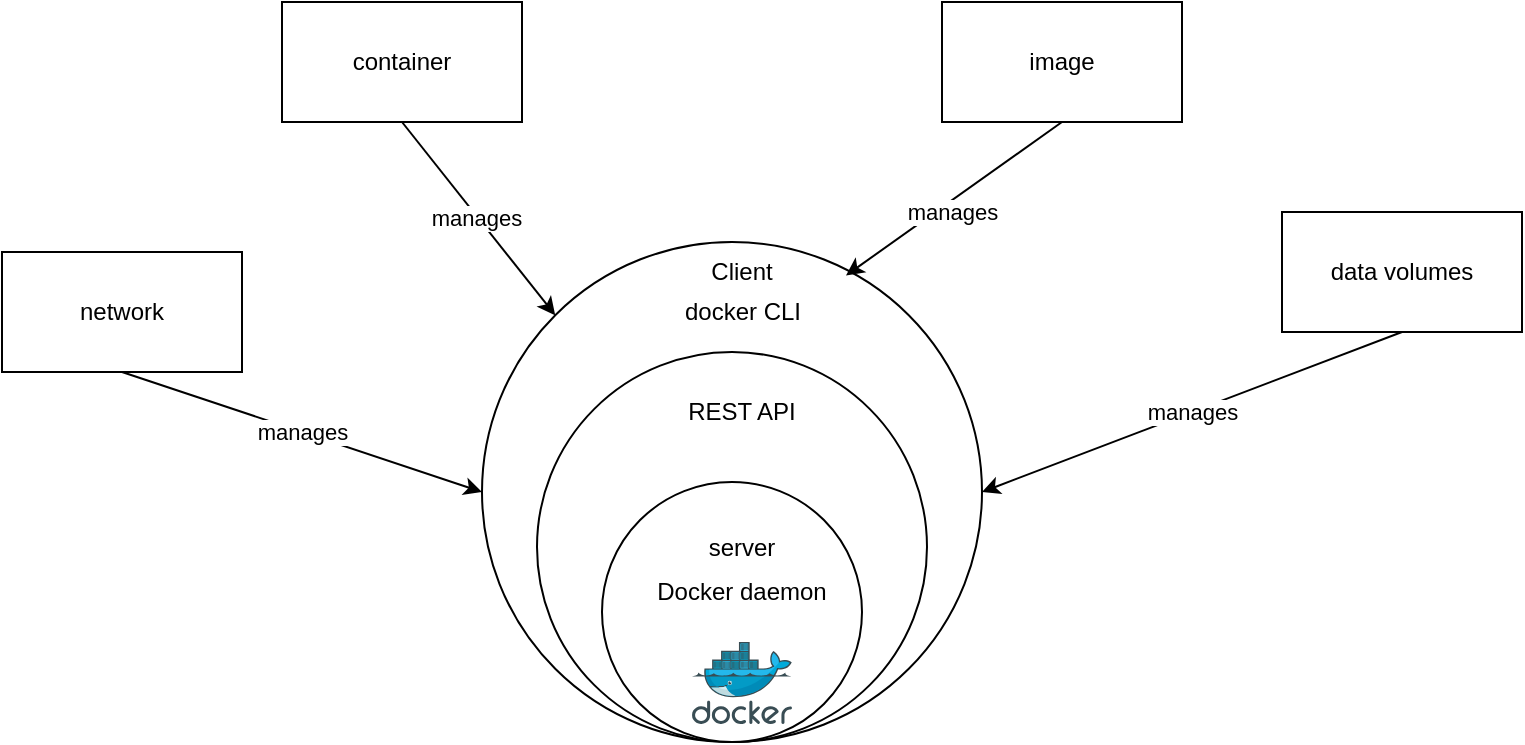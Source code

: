 <mxfile version="22.1.12" type="github">
  <diagram name="Page-1" id="zvDIkbCJLkK4w8FfH2wZ">
    <mxGraphModel dx="794" dy="446" grid="1" gridSize="10" guides="1" tooltips="1" connect="1" arrows="1" fold="1" page="1" pageScale="1" pageWidth="850" pageHeight="1100" math="0" shadow="0">
      <root>
        <mxCell id="0" />
        <mxCell id="1" parent="0" />
        <mxCell id="RPSABfICu4H824htAIE8-1" value="" style="ellipse;whiteSpace=wrap;html=1;aspect=fixed;" vertex="1" parent="1">
          <mxGeometry x="270" y="150" width="250" height="250" as="geometry" />
        </mxCell>
        <mxCell id="RPSABfICu4H824htAIE8-2" value="" style="ellipse;whiteSpace=wrap;html=1;aspect=fixed;" vertex="1" parent="1">
          <mxGeometry x="297.5" y="205" width="195" height="195" as="geometry" />
        </mxCell>
        <mxCell id="RPSABfICu4H824htAIE8-3" value="" style="ellipse;whiteSpace=wrap;html=1;aspect=fixed;" vertex="1" parent="1">
          <mxGeometry x="330" y="270" width="130" height="130" as="geometry" />
        </mxCell>
        <mxCell id="RPSABfICu4H824htAIE8-4" value="" style="image;sketch=0;aspect=fixed;html=1;points=[];align=center;fontSize=12;image=img/lib/mscae/Docker.svg;" vertex="1" parent="1">
          <mxGeometry x="375" y="350" width="50" height="41" as="geometry" />
        </mxCell>
        <mxCell id="RPSABfICu4H824htAIE8-5" value="Docker daemon" style="text;html=1;strokeColor=none;fillColor=none;align=center;verticalAlign=middle;whiteSpace=wrap;rounded=0;" vertex="1" parent="1">
          <mxGeometry x="350" y="310" width="100" height="30" as="geometry" />
        </mxCell>
        <mxCell id="RPSABfICu4H824htAIE8-6" value="server" style="text;html=1;strokeColor=none;fillColor=none;align=center;verticalAlign=middle;whiteSpace=wrap;rounded=0;" vertex="1" parent="1">
          <mxGeometry x="370" y="287.5" width="60" height="30" as="geometry" />
        </mxCell>
        <mxCell id="RPSABfICu4H824htAIE8-7" value="REST API" style="text;html=1;strokeColor=none;fillColor=none;align=center;verticalAlign=middle;whiteSpace=wrap;rounded=0;" vertex="1" parent="1">
          <mxGeometry x="370" y="220" width="60" height="30" as="geometry" />
        </mxCell>
        <mxCell id="RPSABfICu4H824htAIE8-8" value="Client" style="text;html=1;strokeColor=none;fillColor=none;align=center;verticalAlign=middle;whiteSpace=wrap;rounded=0;" vertex="1" parent="1">
          <mxGeometry x="370" y="150" width="60" height="30" as="geometry" />
        </mxCell>
        <mxCell id="RPSABfICu4H824htAIE8-9" value="docker CLI" style="text;html=1;strokeColor=none;fillColor=none;align=center;verticalAlign=middle;whiteSpace=wrap;rounded=0;" vertex="1" parent="1">
          <mxGeometry x="362.5" y="170" width="75" height="30" as="geometry" />
        </mxCell>
        <mxCell id="RPSABfICu4H824htAIE8-10" value="network" style="rounded=0;whiteSpace=wrap;html=1;" vertex="1" parent="1">
          <mxGeometry x="30" y="155" width="120" height="60" as="geometry" />
        </mxCell>
        <mxCell id="RPSABfICu4H824htAIE8-11" value="data volumes" style="rounded=0;whiteSpace=wrap;html=1;" vertex="1" parent="1">
          <mxGeometry x="670" y="135" width="120" height="60" as="geometry" />
        </mxCell>
        <mxCell id="RPSABfICu4H824htAIE8-12" value="container" style="rounded=0;whiteSpace=wrap;html=1;" vertex="1" parent="1">
          <mxGeometry x="170" y="30" width="120" height="60" as="geometry" />
        </mxCell>
        <mxCell id="RPSABfICu4H824htAIE8-14" value="image" style="rounded=0;whiteSpace=wrap;html=1;" vertex="1" parent="1">
          <mxGeometry x="500" y="30" width="120" height="60" as="geometry" />
        </mxCell>
        <mxCell id="RPSABfICu4H824htAIE8-15" value="" style="endArrow=classic;html=1;rounded=0;exitX=0.5;exitY=1;exitDx=0;exitDy=0;entryX=0;entryY=0;entryDx=0;entryDy=0;" edge="1" parent="1" source="RPSABfICu4H824htAIE8-12" target="RPSABfICu4H824htAIE8-1">
          <mxGeometry relative="1" as="geometry">
            <mxPoint x="310" y="130" as="sourcePoint" />
            <mxPoint x="460" y="130" as="targetPoint" />
          </mxGeometry>
        </mxCell>
        <mxCell id="RPSABfICu4H824htAIE8-16" value="Label" style="edgeLabel;resizable=0;html=1;align=center;verticalAlign=middle;" connectable="0" vertex="1" parent="RPSABfICu4H824htAIE8-15">
          <mxGeometry relative="1" as="geometry" />
        </mxCell>
        <mxCell id="RPSABfICu4H824htAIE8-17" value="manages" style="edgeLabel;html=1;align=center;verticalAlign=middle;resizable=0;points=[];" vertex="1" connectable="0" parent="RPSABfICu4H824htAIE8-15">
          <mxGeometry x="-0.025" y="-1" relative="1" as="geometry">
            <mxPoint as="offset" />
          </mxGeometry>
        </mxCell>
        <mxCell id="RPSABfICu4H824htAIE8-18" value="" style="endArrow=classic;html=1;rounded=0;exitX=0.5;exitY=1;exitDx=0;exitDy=0;entryX=0;entryY=0.5;entryDx=0;entryDy=0;" edge="1" parent="1" source="RPSABfICu4H824htAIE8-10" target="RPSABfICu4H824htAIE8-1">
          <mxGeometry relative="1" as="geometry">
            <mxPoint x="360" y="230" as="sourcePoint" />
            <mxPoint x="460" y="230" as="targetPoint" />
          </mxGeometry>
        </mxCell>
        <mxCell id="RPSABfICu4H824htAIE8-19" value="manages" style="edgeLabel;resizable=0;html=1;align=center;verticalAlign=middle;" connectable="0" vertex="1" parent="RPSABfICu4H824htAIE8-18">
          <mxGeometry relative="1" as="geometry" />
        </mxCell>
        <mxCell id="RPSABfICu4H824htAIE8-20" value="" style="endArrow=classic;html=1;rounded=0;exitX=0.5;exitY=1;exitDx=0;exitDy=0;entryX=0.728;entryY=0.067;entryDx=0;entryDy=0;entryPerimeter=0;" edge="1" parent="1" source="RPSABfICu4H824htAIE8-14" target="RPSABfICu4H824htAIE8-1">
          <mxGeometry relative="1" as="geometry">
            <mxPoint x="360" y="230" as="sourcePoint" />
            <mxPoint x="460" y="230" as="targetPoint" />
          </mxGeometry>
        </mxCell>
        <mxCell id="RPSABfICu4H824htAIE8-22" value="manages" style="edgeLabel;html=1;align=center;verticalAlign=middle;resizable=0;points=[];" vertex="1" connectable="0" parent="RPSABfICu4H824htAIE8-20">
          <mxGeometry x="0.071" y="4" relative="1" as="geometry">
            <mxPoint as="offset" />
          </mxGeometry>
        </mxCell>
        <mxCell id="RPSABfICu4H824htAIE8-23" value="" style="endArrow=classic;html=1;rounded=0;exitX=0.5;exitY=1;exitDx=0;exitDy=0;entryX=1;entryY=0.5;entryDx=0;entryDy=0;" edge="1" parent="1" source="RPSABfICu4H824htAIE8-11" target="RPSABfICu4H824htAIE8-1">
          <mxGeometry relative="1" as="geometry">
            <mxPoint x="360" y="230" as="sourcePoint" />
            <mxPoint x="570" y="250" as="targetPoint" />
          </mxGeometry>
        </mxCell>
        <mxCell id="RPSABfICu4H824htAIE8-24" value="manages" style="edgeLabel;resizable=0;html=1;align=center;verticalAlign=middle;" connectable="0" vertex="1" parent="RPSABfICu4H824htAIE8-23">
          <mxGeometry relative="1" as="geometry" />
        </mxCell>
      </root>
    </mxGraphModel>
  </diagram>
</mxfile>
